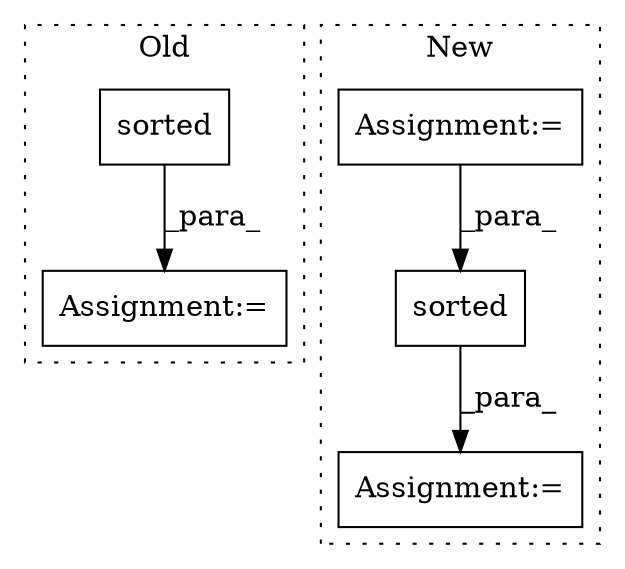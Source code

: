 digraph G {
subgraph cluster0 {
1 [label="sorted" a="32" s="20006,20217" l="22,1" shape="box"];
4 [label="Assignment:=" a="7" s="19927,20218" l="61,2" shape="box"];
label = "Old";
style="dotted";
}
subgraph cluster1 {
2 [label="sorted" a="32" s="21007,21066" l="7,1" shape="box"];
3 [label="Assignment:=" a="7" s="21006" l="1" shape="box"];
5 [label="Assignment:=" a="7" s="20788" l="16" shape="box"];
label = "New";
style="dotted";
}
1 -> 4 [label="_para_"];
2 -> 3 [label="_para_"];
5 -> 2 [label="_para_"];
}